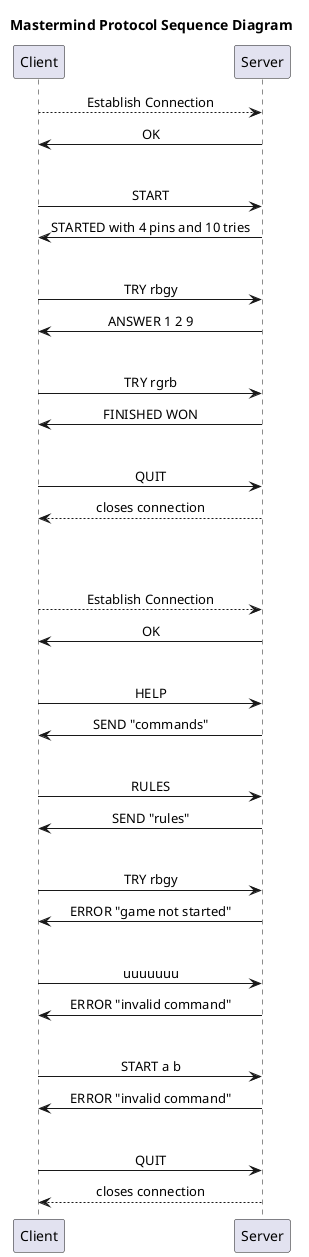 @startuml
'https://plantuml.com/sequence-diagram

skinparam sequenceMessageAlign center

Title Mastermind Protocol Sequence Diagram

Client --> Server: Establish Connection
Server -> Client: OK

||30||

Client -> Server: START
Client <- Server: STARTED with 4 pins and 10 tries

||30||

Client -> Server: TRY rbgy
Client <- Server: ANSWER 1 2 9

||30||

Client -> Server: TRY rgrb
Client <- Server: FINISHED WON

||30||

Client -> Server: QUIT
Client <-- Server: closes connection

||60||

Client --> Server: Establish Connection
Client <- Server: OK

||30||

Client -> Server: HELP
Client <- Server: SEND "commands"

||30||

Client -> Server: RULES
Client <- Server: SEND "rules"

||30||

Client -> Server: TRY rbgy
Client <- Server: ERROR "game not started"

||30||

Client -> Server: uuuuuuu
Client <- Server: ERROR "invalid command"

||30||

Client -> Server: START a b
Client <- Server: ERROR "invalid command"

||30||

Client -> Server: QUIT
Client <-- Server: closes connection

@enduml